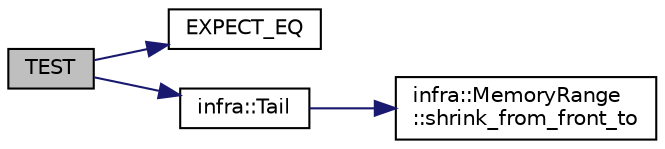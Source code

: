 digraph "TEST"
{
 // INTERACTIVE_SVG=YES
  edge [fontname="Helvetica",fontsize="10",labelfontname="Helvetica",labelfontsize="10"];
  node [fontname="Helvetica",fontsize="10",shape=record];
  rankdir="LR";
  Node132 [label="TEST",height=0.2,width=0.4,color="black", fillcolor="grey75", style="filled", fontcolor="black"];
  Node132 -> Node133 [color="midnightblue",fontsize="10",style="solid",fontname="Helvetica"];
  Node133 [label="EXPECT_EQ",height=0.2,width=0.4,color="black", fillcolor="white", style="filled",URL="$d6/def/_test_json_8cpp.html#a82745227e2f0a8edbb4ae630d88a8e86"];
  Node132 -> Node134 [color="midnightblue",fontsize="10",style="solid",fontname="Helvetica"];
  Node134 [label="infra::Tail",height=0.2,width=0.4,color="black", fillcolor="white", style="filled",URL="$d0/de3/namespaceinfra.html#a3f099eea3bea698ca5ea5a8a028ee2b5"];
  Node134 -> Node135 [color="midnightblue",fontsize="10",style="solid",fontname="Helvetica"];
  Node135 [label="infra::MemoryRange\l::shrink_from_front_to",height=0.2,width=0.4,color="black", fillcolor="white", style="filled",URL="$d0/d6d/classinfra_1_1_memory_range.html#a6b92a527f073dc138ec1a7d779f0d8e2"];
}
